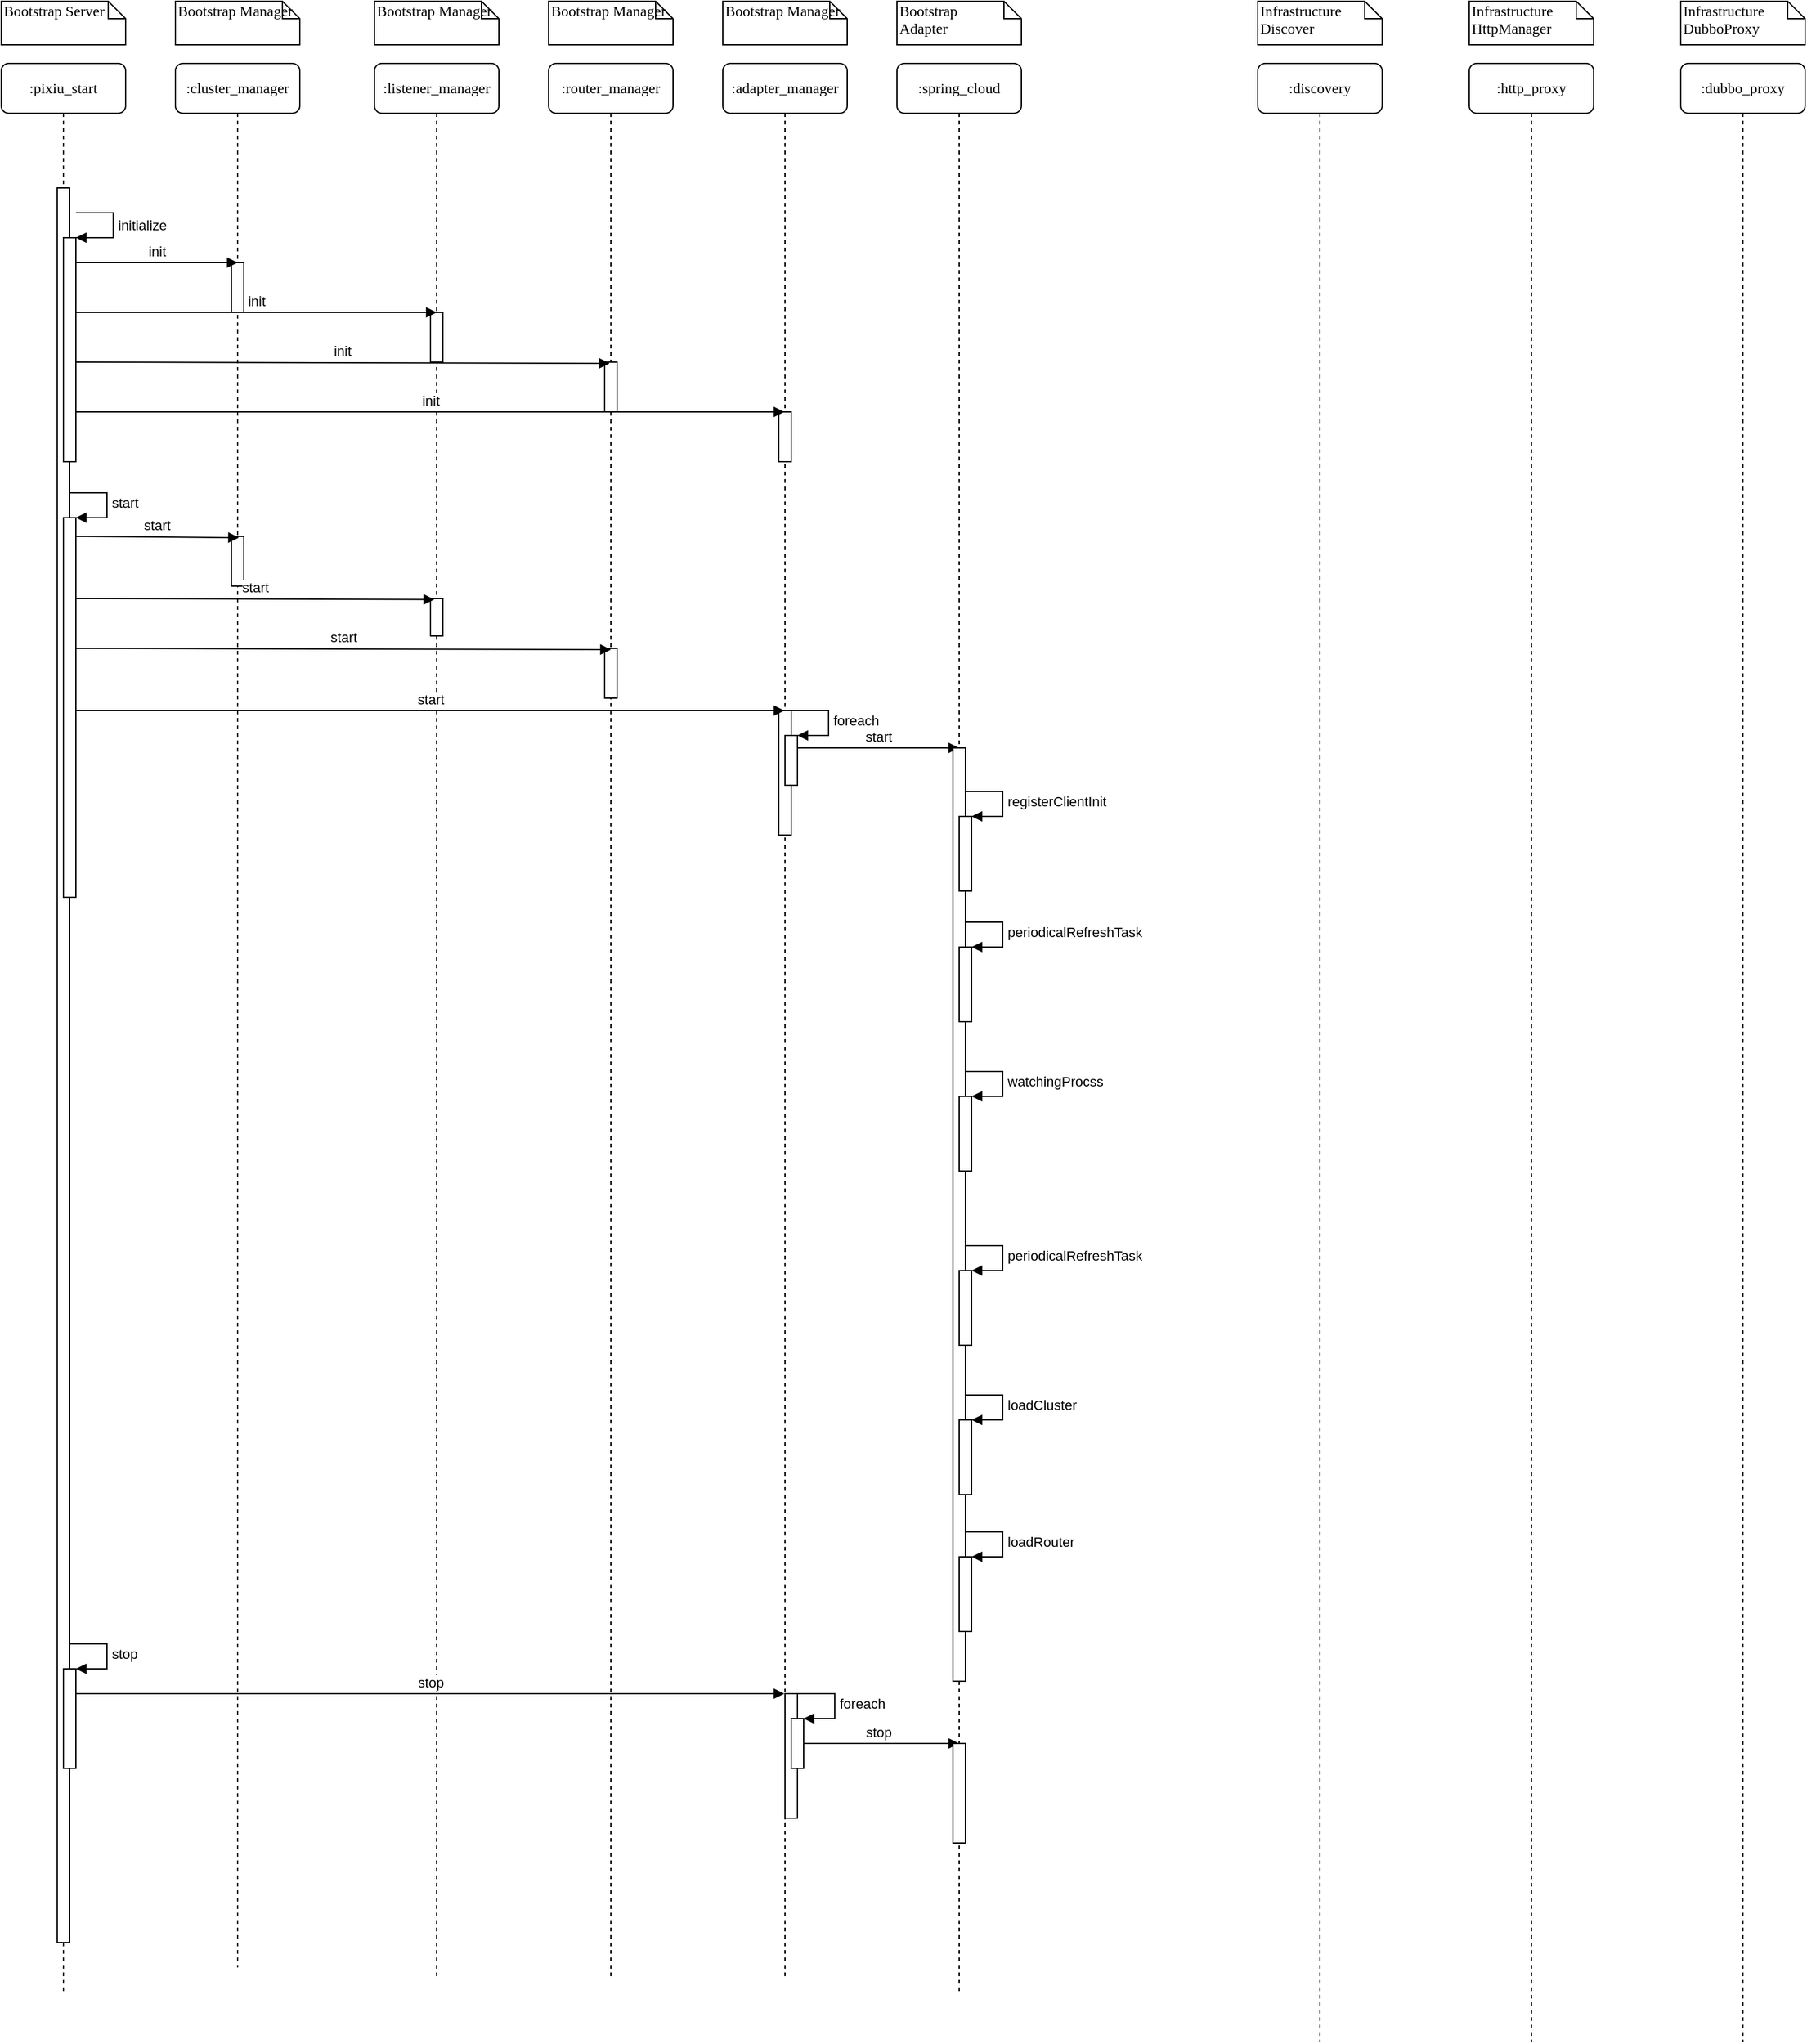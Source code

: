 <mxfile version="14.9.6" type="device"><diagram name="Page-1" id="13e1069c-82ec-6db2-03f1-153e76fe0fe0"><mxGraphModel dx="1106" dy="892" grid="1" gridSize="10" guides="1" tooltips="1" connect="1" arrows="1" fold="1" page="1" pageScale="1" pageWidth="1100" pageHeight="850" background="none" math="0" shadow="0"><root><mxCell id="0"/><mxCell id="1" parent="0"/><mxCell id="7baba1c4bc27f4b0-2" value=":cluster_manager" style="shape=umlLifeline;perimeter=lifelinePerimeter;whiteSpace=wrap;html=1;container=1;collapsible=0;recursiveResize=0;outlineConnect=0;rounded=1;shadow=0;comic=0;labelBackgroundColor=none;strokeWidth=1;fontFamily=Verdana;fontSize=12;align=center;" parent="1" vertex="1"><mxGeometry x="240" y="80" width="100" height="1530" as="geometry"/></mxCell><mxCell id="G4MErnXl_JqKYTLGMI-O-7" value="" style="html=1;points=[];perimeter=orthogonalPerimeter;" vertex="1" parent="7baba1c4bc27f4b0-2"><mxGeometry x="45" y="160" width="10" height="40" as="geometry"/></mxCell><mxCell id="G4MErnXl_JqKYTLGMI-O-14" value="" style="html=1;points=[];perimeter=orthogonalPerimeter;" vertex="1" parent="7baba1c4bc27f4b0-2"><mxGeometry x="45" y="380" width="10" height="40" as="geometry"/></mxCell><mxCell id="7baba1c4bc27f4b0-3" value=":listener_manager" style="shape=umlLifeline;perimeter=lifelinePerimeter;whiteSpace=wrap;html=1;container=1;collapsible=0;recursiveResize=0;outlineConnect=0;rounded=1;shadow=0;comic=0;labelBackgroundColor=none;strokeWidth=1;fontFamily=Verdana;fontSize=12;align=center;" parent="1" vertex="1"><mxGeometry x="400" y="80" width="100" height="1540" as="geometry"/></mxCell><mxCell id="G4MErnXl_JqKYTLGMI-O-5" value="" style="html=1;points=[];perimeter=orthogonalPerimeter;" vertex="1" parent="7baba1c4bc27f4b0-3"><mxGeometry x="45" y="200" width="10" height="40" as="geometry"/></mxCell><mxCell id="7baba1c4bc27f4b0-4" value=":router_manager" style="shape=umlLifeline;perimeter=lifelinePerimeter;whiteSpace=wrap;html=1;container=1;collapsible=0;recursiveResize=0;outlineConnect=0;rounded=1;shadow=0;comic=0;labelBackgroundColor=none;strokeWidth=1;fontFamily=Verdana;fontSize=12;align=center;" parent="1" vertex="1"><mxGeometry x="540" y="80" width="100" height="1540" as="geometry"/></mxCell><mxCell id="G4MErnXl_JqKYTLGMI-O-6" value="" style="html=1;points=[];perimeter=orthogonalPerimeter;" vertex="1" parent="7baba1c4bc27f4b0-4"><mxGeometry x="45" y="240" width="10" height="40" as="geometry"/></mxCell><mxCell id="7baba1c4bc27f4b0-5" value=":adapter_manager" style="shape=umlLifeline;perimeter=lifelinePerimeter;whiteSpace=wrap;html=1;container=1;collapsible=0;recursiveResize=0;outlineConnect=0;rounded=1;shadow=0;comic=0;labelBackgroundColor=none;strokeWidth=1;fontFamily=Verdana;fontSize=12;align=center;" parent="1" vertex="1"><mxGeometry x="680" y="80" width="100" height="1540" as="geometry"/></mxCell><mxCell id="G4MErnXl_JqKYTLGMI-O-8" value="" style="html=1;points=[];perimeter=orthogonalPerimeter;" vertex="1" parent="7baba1c4bc27f4b0-5"><mxGeometry x="45" y="280" width="10" height="40" as="geometry"/></mxCell><mxCell id="G4MErnXl_JqKYTLGMI-O-15" value="" style="html=1;points=[];perimeter=orthogonalPerimeter;" vertex="1" parent="7baba1c4bc27f4b0-5"><mxGeometry x="45" y="520" width="10" height="100" as="geometry"/></mxCell><mxCell id="G4MErnXl_JqKYTLGMI-O-22" value="" style="html=1;points=[];perimeter=orthogonalPerimeter;" vertex="1" parent="7baba1c4bc27f4b0-5"><mxGeometry x="50" y="540" width="10" height="40" as="geometry"/></mxCell><mxCell id="G4MErnXl_JqKYTLGMI-O-23" value="foreach" style="edgeStyle=orthogonalEdgeStyle;html=1;align=left;spacingLeft=2;endArrow=block;rounded=0;entryX=1;entryY=0;" edge="1" target="G4MErnXl_JqKYTLGMI-O-22" parent="7baba1c4bc27f4b0-5"><mxGeometry relative="1" as="geometry"><mxPoint x="55" y="520" as="sourcePoint"/><Array as="points"><mxPoint x="85" y="520"/></Array></mxGeometry></mxCell><mxCell id="G4MErnXl_JqKYTLGMI-O-24" value="start" style="html=1;verticalAlign=bottom;endArrow=block;entryX=0.5;entryY=0;entryDx=0;entryDy=0;entryPerimeter=0;" edge="1" parent="7baba1c4bc27f4b0-5" target="G4MErnXl_JqKYTLGMI-O-19"><mxGeometry width="80" relative="1" as="geometry"><mxPoint x="60" y="550" as="sourcePoint"/><mxPoint x="140" y="550" as="targetPoint"/></mxGeometry></mxCell><mxCell id="G4MErnXl_JqKYTLGMI-O-50" value="stop" style="html=1;verticalAlign=bottom;endArrow=block;entryX=0.5;entryY=0;entryDx=0;entryDy=0;entryPerimeter=0;" edge="1" parent="7baba1c4bc27f4b0-5" target="G4MErnXl_JqKYTLGMI-O-49"><mxGeometry width="80" relative="1" as="geometry"><mxPoint x="60" y="1350" as="sourcePoint"/><mxPoint x="140" y="1350" as="targetPoint"/></mxGeometry></mxCell><mxCell id="7baba1c4bc27f4b0-6" value=":spring_cloud" style="shape=umlLifeline;perimeter=lifelinePerimeter;whiteSpace=wrap;html=1;container=1;collapsible=0;recursiveResize=0;outlineConnect=0;rounded=1;shadow=0;comic=0;labelBackgroundColor=none;strokeWidth=1;fontFamily=Verdana;fontSize=12;align=center;" parent="1" vertex="1"><mxGeometry x="820" y="80" width="100" height="1550" as="geometry"/></mxCell><mxCell id="G4MErnXl_JqKYTLGMI-O-19" value="" style="html=1;points=[];perimeter=orthogonalPerimeter;" vertex="1" parent="7baba1c4bc27f4b0-6"><mxGeometry x="45" y="550" width="10" height="750" as="geometry"/></mxCell><mxCell id="G4MErnXl_JqKYTLGMI-O-49" value="" style="html=1;points=[];perimeter=orthogonalPerimeter;" vertex="1" parent="7baba1c4bc27f4b0-6"><mxGeometry x="45" y="1350" width="10" height="80" as="geometry"/></mxCell><mxCell id="7baba1c4bc27f4b0-7" value=":discovery" style="shape=umlLifeline;perimeter=lifelinePerimeter;whiteSpace=wrap;html=1;container=1;collapsible=0;recursiveResize=0;outlineConnect=0;rounded=1;shadow=0;comic=0;labelBackgroundColor=none;strokeWidth=1;fontFamily=Verdana;fontSize=12;align=center;" parent="1" vertex="1"><mxGeometry x="1110" y="80" width="100" height="1590" as="geometry"/></mxCell><mxCell id="7baba1c4bc27f4b0-8" value=":pixiu_start" style="shape=umlLifeline;perimeter=lifelinePerimeter;whiteSpace=wrap;html=1;container=1;collapsible=0;recursiveResize=0;outlineConnect=0;rounded=1;shadow=0;comic=0;labelBackgroundColor=none;strokeWidth=1;fontFamily=Verdana;fontSize=12;align=center;" parent="1" vertex="1"><mxGeometry x="100" y="80" width="100" height="1550" as="geometry"/></mxCell><mxCell id="7baba1c4bc27f4b0-9" value="" style="html=1;points=[];perimeter=orthogonalPerimeter;rounded=0;shadow=0;comic=0;labelBackgroundColor=none;strokeWidth=1;fontFamily=Verdana;fontSize=12;align=center;" parent="7baba1c4bc27f4b0-8" vertex="1"><mxGeometry x="45" y="100" width="10" height="1410" as="geometry"/></mxCell><mxCell id="G4MErnXl_JqKYTLGMI-O-1" value="" style="html=1;points=[];perimeter=orthogonalPerimeter;" vertex="1" parent="7baba1c4bc27f4b0-8"><mxGeometry x="50" y="140" width="10" height="180" as="geometry"/></mxCell><mxCell id="G4MErnXl_JqKYTLGMI-O-2" value="initialize" style="edgeStyle=orthogonalEdgeStyle;html=1;align=left;spacingLeft=2;endArrow=block;rounded=0;entryX=1;entryY=0;" edge="1" target="G4MErnXl_JqKYTLGMI-O-1" parent="7baba1c4bc27f4b0-8"><mxGeometry relative="1" as="geometry"><mxPoint x="60" y="120" as="sourcePoint"/><Array as="points"><mxPoint x="90" y="120"/></Array></mxGeometry></mxCell><mxCell id="G4MErnXl_JqKYTLGMI-O-3" value="init" style="html=1;verticalAlign=bottom;endArrow=block;entryX=0.5;entryY=0;entryDx=0;entryDy=0;entryPerimeter=0;" edge="1" parent="7baba1c4bc27f4b0-8" target="G4MErnXl_JqKYTLGMI-O-7"><mxGeometry width="80" relative="1" as="geometry"><mxPoint x="60" y="160" as="sourcePoint"/><mxPoint x="140" y="160" as="targetPoint"/></mxGeometry></mxCell><mxCell id="G4MErnXl_JqKYTLGMI-O-9" value="init" style="html=1;verticalAlign=bottom;endArrow=block;entryX=0.5;entryY=0;entryDx=0;entryDy=0;entryPerimeter=0;" edge="1" parent="7baba1c4bc27f4b0-8" target="G4MErnXl_JqKYTLGMI-O-5"><mxGeometry width="80" relative="1" as="geometry"><mxPoint x="60" y="200" as="sourcePoint"/><mxPoint x="140" y="200" as="targetPoint"/></mxGeometry></mxCell><mxCell id="G4MErnXl_JqKYTLGMI-O-10" value="init" style="html=1;verticalAlign=bottom;endArrow=block;entryX=0.4;entryY=0.025;entryDx=0;entryDy=0;entryPerimeter=0;" edge="1" parent="7baba1c4bc27f4b0-8" target="G4MErnXl_JqKYTLGMI-O-6"><mxGeometry width="80" relative="1" as="geometry"><mxPoint x="60" y="240" as="sourcePoint"/><mxPoint x="140" y="240" as="targetPoint"/></mxGeometry></mxCell><mxCell id="G4MErnXl_JqKYTLGMI-O-11" value="init" style="html=1;verticalAlign=bottom;endArrow=block;" edge="1" parent="7baba1c4bc27f4b0-8" target="7baba1c4bc27f4b0-5"><mxGeometry width="80" relative="1" as="geometry"><mxPoint x="60" y="280" as="sourcePoint"/><mxPoint x="140" y="280" as="targetPoint"/></mxGeometry></mxCell><mxCell id="G4MErnXl_JqKYTLGMI-O-12" value="" style="html=1;points=[];perimeter=orthogonalPerimeter;" vertex="1" parent="7baba1c4bc27f4b0-8"><mxGeometry x="50" y="365" width="10" height="305" as="geometry"/></mxCell><mxCell id="G4MErnXl_JqKYTLGMI-O-13" value="start" style="edgeStyle=orthogonalEdgeStyle;html=1;align=left;spacingLeft=2;endArrow=block;rounded=0;entryX=1;entryY=0;" edge="1" target="G4MErnXl_JqKYTLGMI-O-12" parent="7baba1c4bc27f4b0-8"><mxGeometry relative="1" as="geometry"><mxPoint x="55" y="345" as="sourcePoint"/><Array as="points"><mxPoint x="85" y="345"/></Array></mxGeometry></mxCell><mxCell id="G4MErnXl_JqKYTLGMI-O-18" value="start" style="html=1;verticalAlign=bottom;endArrow=block;" edge="1" parent="7baba1c4bc27f4b0-8" target="7baba1c4bc27f4b0-5"><mxGeometry width="80" relative="1" as="geometry"><mxPoint x="60" y="520" as="sourcePoint"/><mxPoint x="140" y="520" as="targetPoint"/></mxGeometry></mxCell><mxCell id="G4MErnXl_JqKYTLGMI-O-56" value="stop" style="html=1;verticalAlign=bottom;endArrow=block;" edge="1" parent="7baba1c4bc27f4b0-8" target="7baba1c4bc27f4b0-5"><mxGeometry width="80" relative="1" as="geometry"><mxPoint x="60" y="1310" as="sourcePoint"/><mxPoint x="140" y="1310" as="targetPoint"/></mxGeometry></mxCell><mxCell id="G4MErnXl_JqKYTLGMI-O-57" value="start" style="html=1;verticalAlign=bottom;endArrow=block;entryX=0.6;entryY=0.025;entryDx=0;entryDy=0;entryPerimeter=0;" edge="1" parent="7baba1c4bc27f4b0-8" target="G4MErnXl_JqKYTLGMI-O-14"><mxGeometry width="80" relative="1" as="geometry"><mxPoint x="60" y="380" as="sourcePoint"/><mxPoint x="140" y="380" as="targetPoint"/></mxGeometry></mxCell><mxCell id="7baba1c4bc27f4b0-40" value="&lt;span style=&quot;text-align: center&quot;&gt;Bootstrap Server&lt;/span&gt;" style="shape=note;whiteSpace=wrap;html=1;size=14;verticalAlign=top;align=left;spacingTop=-6;rounded=0;shadow=0;comic=0;labelBackgroundColor=none;strokeWidth=1;fontFamily=Verdana;fontSize=12" parent="1" vertex="1"><mxGeometry x="100" y="30" width="100" height="35" as="geometry"/></mxCell><mxCell id="7baba1c4bc27f4b0-41" value="&lt;span style=&quot;text-align: center&quot;&gt;Bootstrap Manager&lt;/span&gt;" style="shape=note;whiteSpace=wrap;html=1;size=14;verticalAlign=top;align=left;spacingTop=-6;rounded=0;shadow=0;comic=0;labelBackgroundColor=none;strokeWidth=1;fontFamily=Verdana;fontSize=12" parent="1" vertex="1"><mxGeometry x="240" y="30" width="100" height="35" as="geometry"/></mxCell><mxCell id="7baba1c4bc27f4b0-42" value="&lt;span style=&quot;text-align: center&quot;&gt;Bootstrap Manager&lt;/span&gt;" style="shape=note;whiteSpace=wrap;html=1;size=14;verticalAlign=top;align=left;spacingTop=-6;rounded=0;shadow=0;comic=0;labelBackgroundColor=none;strokeWidth=1;fontFamily=Verdana;fontSize=12" parent="1" vertex="1"><mxGeometry x="400" y="30" width="100" height="35" as="geometry"/></mxCell><mxCell id="7baba1c4bc27f4b0-43" value="&lt;span style=&quot;text-align: center&quot;&gt;Bootstrap Manager&lt;/span&gt;" style="shape=note;whiteSpace=wrap;html=1;size=14;verticalAlign=top;align=left;spacingTop=-6;rounded=0;shadow=0;comic=0;labelBackgroundColor=none;strokeWidth=1;fontFamily=Verdana;fontSize=12" parent="1" vertex="1"><mxGeometry x="540" y="30" width="100" height="35" as="geometry"/></mxCell><mxCell id="7baba1c4bc27f4b0-44" value="&lt;span style=&quot;text-align: center&quot;&gt;Bootstrap Manager&lt;/span&gt;" style="shape=note;whiteSpace=wrap;html=1;size=14;verticalAlign=top;align=left;spacingTop=-6;rounded=0;shadow=0;comic=0;labelBackgroundColor=none;strokeWidth=1;fontFamily=Verdana;fontSize=12" parent="1" vertex="1"><mxGeometry x="680" y="30" width="100" height="35" as="geometry"/></mxCell><mxCell id="7baba1c4bc27f4b0-45" value="&lt;span style=&quot;text-align: center&quot;&gt;Bootstrap&amp;nbsp;&lt;br&gt;Adapter&lt;br&gt;&lt;/span&gt;" style="shape=note;whiteSpace=wrap;html=1;size=14;verticalAlign=top;align=left;spacingTop=-6;rounded=0;shadow=0;comic=0;labelBackgroundColor=none;strokeWidth=1;fontFamily=Verdana;fontSize=12" parent="1" vertex="1"><mxGeometry x="820" y="30" width="100" height="35" as="geometry"/></mxCell><mxCell id="7baba1c4bc27f4b0-46" value="Infrastructure&lt;br&gt;Discover" style="shape=note;whiteSpace=wrap;html=1;size=14;verticalAlign=top;align=left;spacingTop=-6;rounded=0;shadow=0;comic=0;labelBackgroundColor=none;strokeWidth=1;fontFamily=Verdana;fontSize=12" parent="1" vertex="1"><mxGeometry x="1110" y="30" width="100" height="35" as="geometry"/></mxCell><mxCell id="G4MErnXl_JqKYTLGMI-O-16" value="" style="html=1;points=[];perimeter=orthogonalPerimeter;" vertex="1" parent="1"><mxGeometry x="445" y="510" width="10" height="30" as="geometry"/></mxCell><mxCell id="G4MErnXl_JqKYTLGMI-O-17" value="" style="html=1;points=[];perimeter=orthogonalPerimeter;" vertex="1" parent="1"><mxGeometry x="585" y="550" width="10" height="40" as="geometry"/></mxCell><mxCell id="G4MErnXl_JqKYTLGMI-O-28" value="" style="html=1;points=[];perimeter=orthogonalPerimeter;" vertex="1" parent="1"><mxGeometry x="870" y="790" width="10" height="60" as="geometry"/></mxCell><mxCell id="G4MErnXl_JqKYTLGMI-O-29" value="periodicalRefreshTask" style="edgeStyle=orthogonalEdgeStyle;html=1;align=left;spacingLeft=2;endArrow=block;rounded=0;entryX=1;entryY=0;" edge="1" parent="1" target="G4MErnXl_JqKYTLGMI-O-28"><mxGeometry relative="1" as="geometry"><mxPoint x="875" y="770" as="sourcePoint"/><Array as="points"><mxPoint x="905" y="770"/></Array></mxGeometry></mxCell><mxCell id="G4MErnXl_JqKYTLGMI-O-30" value="" style="html=1;points=[];perimeter=orthogonalPerimeter;" vertex="1" parent="1"><mxGeometry x="870" y="1050" width="10" height="60" as="geometry"/></mxCell><mxCell id="G4MErnXl_JqKYTLGMI-O-31" value="periodicalRefreshTask" style="edgeStyle=orthogonalEdgeStyle;html=1;align=left;spacingLeft=2;endArrow=block;rounded=0;entryX=1;entryY=0;" edge="1" parent="1" target="G4MErnXl_JqKYTLGMI-O-30"><mxGeometry relative="1" as="geometry"><mxPoint x="875" y="1030" as="sourcePoint"/><Array as="points"><mxPoint x="905" y="1030"/></Array></mxGeometry></mxCell><mxCell id="G4MErnXl_JqKYTLGMI-O-32" value="registerClientInit" style="edgeStyle=orthogonalEdgeStyle;html=1;align=left;spacingLeft=2;endArrow=block;rounded=0;entryX=1;entryY=0;" edge="1" parent="1" target="G4MErnXl_JqKYTLGMI-O-33"><mxGeometry relative="1" as="geometry"><mxPoint x="875" y="665" as="sourcePoint"/><Array as="points"><mxPoint x="905" y="665"/></Array></mxGeometry></mxCell><mxCell id="G4MErnXl_JqKYTLGMI-O-33" value="" style="html=1;points=[];perimeter=orthogonalPerimeter;" vertex="1" parent="1"><mxGeometry x="870" y="685" width="10" height="60" as="geometry"/></mxCell><mxCell id="G4MErnXl_JqKYTLGMI-O-34" value="loadCluster" style="edgeStyle=orthogonalEdgeStyle;html=1;align=left;spacingLeft=2;endArrow=block;rounded=0;entryX=1;entryY=0;" edge="1" parent="1" target="G4MErnXl_JqKYTLGMI-O-35"><mxGeometry relative="1" as="geometry"><mxPoint x="875" y="1150" as="sourcePoint"/><Array as="points"><mxPoint x="905" y="1150"/></Array></mxGeometry></mxCell><mxCell id="G4MErnXl_JqKYTLGMI-O-35" value="" style="html=1;points=[];perimeter=orthogonalPerimeter;" vertex="1" parent="1"><mxGeometry x="870" y="1170" width="10" height="60" as="geometry"/></mxCell><mxCell id="G4MErnXl_JqKYTLGMI-O-36" value="loadRouter" style="edgeStyle=orthogonalEdgeStyle;html=1;align=left;spacingLeft=2;endArrow=block;rounded=0;entryX=1;entryY=0;" edge="1" parent="1" target="G4MErnXl_JqKYTLGMI-O-37"><mxGeometry relative="1" as="geometry"><mxPoint x="875" y="1260" as="sourcePoint"/><Array as="points"><mxPoint x="905" y="1260"/></Array></mxGeometry></mxCell><mxCell id="G4MErnXl_JqKYTLGMI-O-37" value="" style="html=1;points=[];perimeter=orthogonalPerimeter;" vertex="1" parent="1"><mxGeometry x="870" y="1280" width="10" height="60" as="geometry"/></mxCell><mxCell id="G4MErnXl_JqKYTLGMI-O-41" value=":http_proxy" style="shape=umlLifeline;perimeter=lifelinePerimeter;whiteSpace=wrap;html=1;container=1;collapsible=0;recursiveResize=0;outlineConnect=0;rounded=1;shadow=0;comic=0;labelBackgroundColor=none;strokeWidth=1;fontFamily=Verdana;fontSize=12;align=center;" vertex="1" parent="1"><mxGeometry x="1280" y="80" width="100" height="1590" as="geometry"/></mxCell><mxCell id="G4MErnXl_JqKYTLGMI-O-42" value="Infrastructure&lt;br&gt;HttpManager" style="shape=note;whiteSpace=wrap;html=1;size=14;verticalAlign=top;align=left;spacingTop=-6;rounded=0;shadow=0;comic=0;labelBackgroundColor=none;strokeWidth=1;fontFamily=Verdana;fontSize=12" vertex="1" parent="1"><mxGeometry x="1280" y="30" width="100" height="35" as="geometry"/></mxCell><mxCell id="G4MErnXl_JqKYTLGMI-O-43" value="" style="html=1;points=[];perimeter=orthogonalPerimeter;" vertex="1" parent="1"><mxGeometry x="730" y="1390" width="10" height="100" as="geometry"/></mxCell><mxCell id="G4MErnXl_JqKYTLGMI-O-44" value="" style="html=1;points=[];perimeter=orthogonalPerimeter;" vertex="1" parent="1"><mxGeometry x="735" y="1410" width="10" height="40" as="geometry"/></mxCell><mxCell id="G4MErnXl_JqKYTLGMI-O-45" value="foreach" style="edgeStyle=orthogonalEdgeStyle;html=1;align=left;spacingLeft=2;endArrow=block;rounded=0;entryX=1;entryY=0;" edge="1" parent="1" target="G4MErnXl_JqKYTLGMI-O-44"><mxGeometry relative="1" as="geometry"><mxPoint x="740" y="1390" as="sourcePoint"/><Array as="points"><mxPoint x="770" y="1390"/></Array></mxGeometry></mxCell><mxCell id="G4MErnXl_JqKYTLGMI-O-52" value="watchingProcss" style="edgeStyle=orthogonalEdgeStyle;html=1;align=left;spacingLeft=2;endArrow=block;rounded=0;entryX=1;entryY=0;" edge="1" parent="1" target="G4MErnXl_JqKYTLGMI-O-53"><mxGeometry relative="1" as="geometry"><mxPoint x="875" y="890" as="sourcePoint"/><Array as="points"><mxPoint x="905" y="890"/></Array></mxGeometry></mxCell><mxCell id="G4MErnXl_JqKYTLGMI-O-53" value="" style="html=1;points=[];perimeter=orthogonalPerimeter;" vertex="1" parent="1"><mxGeometry x="870" y="910" width="10" height="60" as="geometry"/></mxCell><mxCell id="G4MErnXl_JqKYTLGMI-O-54" value="" style="html=1;points=[];perimeter=orthogonalPerimeter;" vertex="1" parent="1"><mxGeometry x="150" y="1370" width="10" height="80" as="geometry"/></mxCell><mxCell id="G4MErnXl_JqKYTLGMI-O-55" value="stop" style="edgeStyle=orthogonalEdgeStyle;html=1;align=left;spacingLeft=2;endArrow=block;rounded=0;entryX=1;entryY=0;" edge="1" parent="1" target="G4MErnXl_JqKYTLGMI-O-54"><mxGeometry relative="1" as="geometry"><mxPoint x="155" y="1350" as="sourcePoint"/><Array as="points"><mxPoint x="185" y="1350"/></Array></mxGeometry></mxCell><mxCell id="G4MErnXl_JqKYTLGMI-O-58" value="start" style="html=1;verticalAlign=bottom;endArrow=block;entryX=0.3;entryY=0.025;entryDx=0;entryDy=0;entryPerimeter=0;" edge="1" parent="1" target="G4MErnXl_JqKYTLGMI-O-16"><mxGeometry width="80" relative="1" as="geometry"><mxPoint x="160" y="510" as="sourcePoint"/><mxPoint x="291" y="511" as="targetPoint"/></mxGeometry></mxCell><mxCell id="G4MErnXl_JqKYTLGMI-O-59" value="start" style="html=1;verticalAlign=bottom;endArrow=block;entryX=0.5;entryY=0.025;entryDx=0;entryDy=0;entryPerimeter=0;" edge="1" parent="1" target="G4MErnXl_JqKYTLGMI-O-17"><mxGeometry width="80" relative="1" as="geometry"><mxPoint x="160" y="550" as="sourcePoint"/><mxPoint x="291" y="551" as="targetPoint"/></mxGeometry></mxCell><mxCell id="G4MErnXl_JqKYTLGMI-O-60" value=":dubbo_proxy" style="shape=umlLifeline;perimeter=lifelinePerimeter;whiteSpace=wrap;html=1;container=1;collapsible=0;recursiveResize=0;outlineConnect=0;rounded=1;shadow=0;comic=0;labelBackgroundColor=none;strokeWidth=1;fontFamily=Verdana;fontSize=12;align=center;" vertex="1" parent="1"><mxGeometry x="1450" y="80" width="100" height="1590" as="geometry"/></mxCell><mxCell id="G4MErnXl_JqKYTLGMI-O-61" value="Infrastructure&lt;br&gt;DubboProxy" style="shape=note;whiteSpace=wrap;html=1;size=14;verticalAlign=top;align=left;spacingTop=-6;rounded=0;shadow=0;comic=0;labelBackgroundColor=none;strokeWidth=1;fontFamily=Verdana;fontSize=12" vertex="1" parent="1"><mxGeometry x="1450" y="30" width="100" height="35" as="geometry"/></mxCell></root></mxGraphModel></diagram></mxfile>
